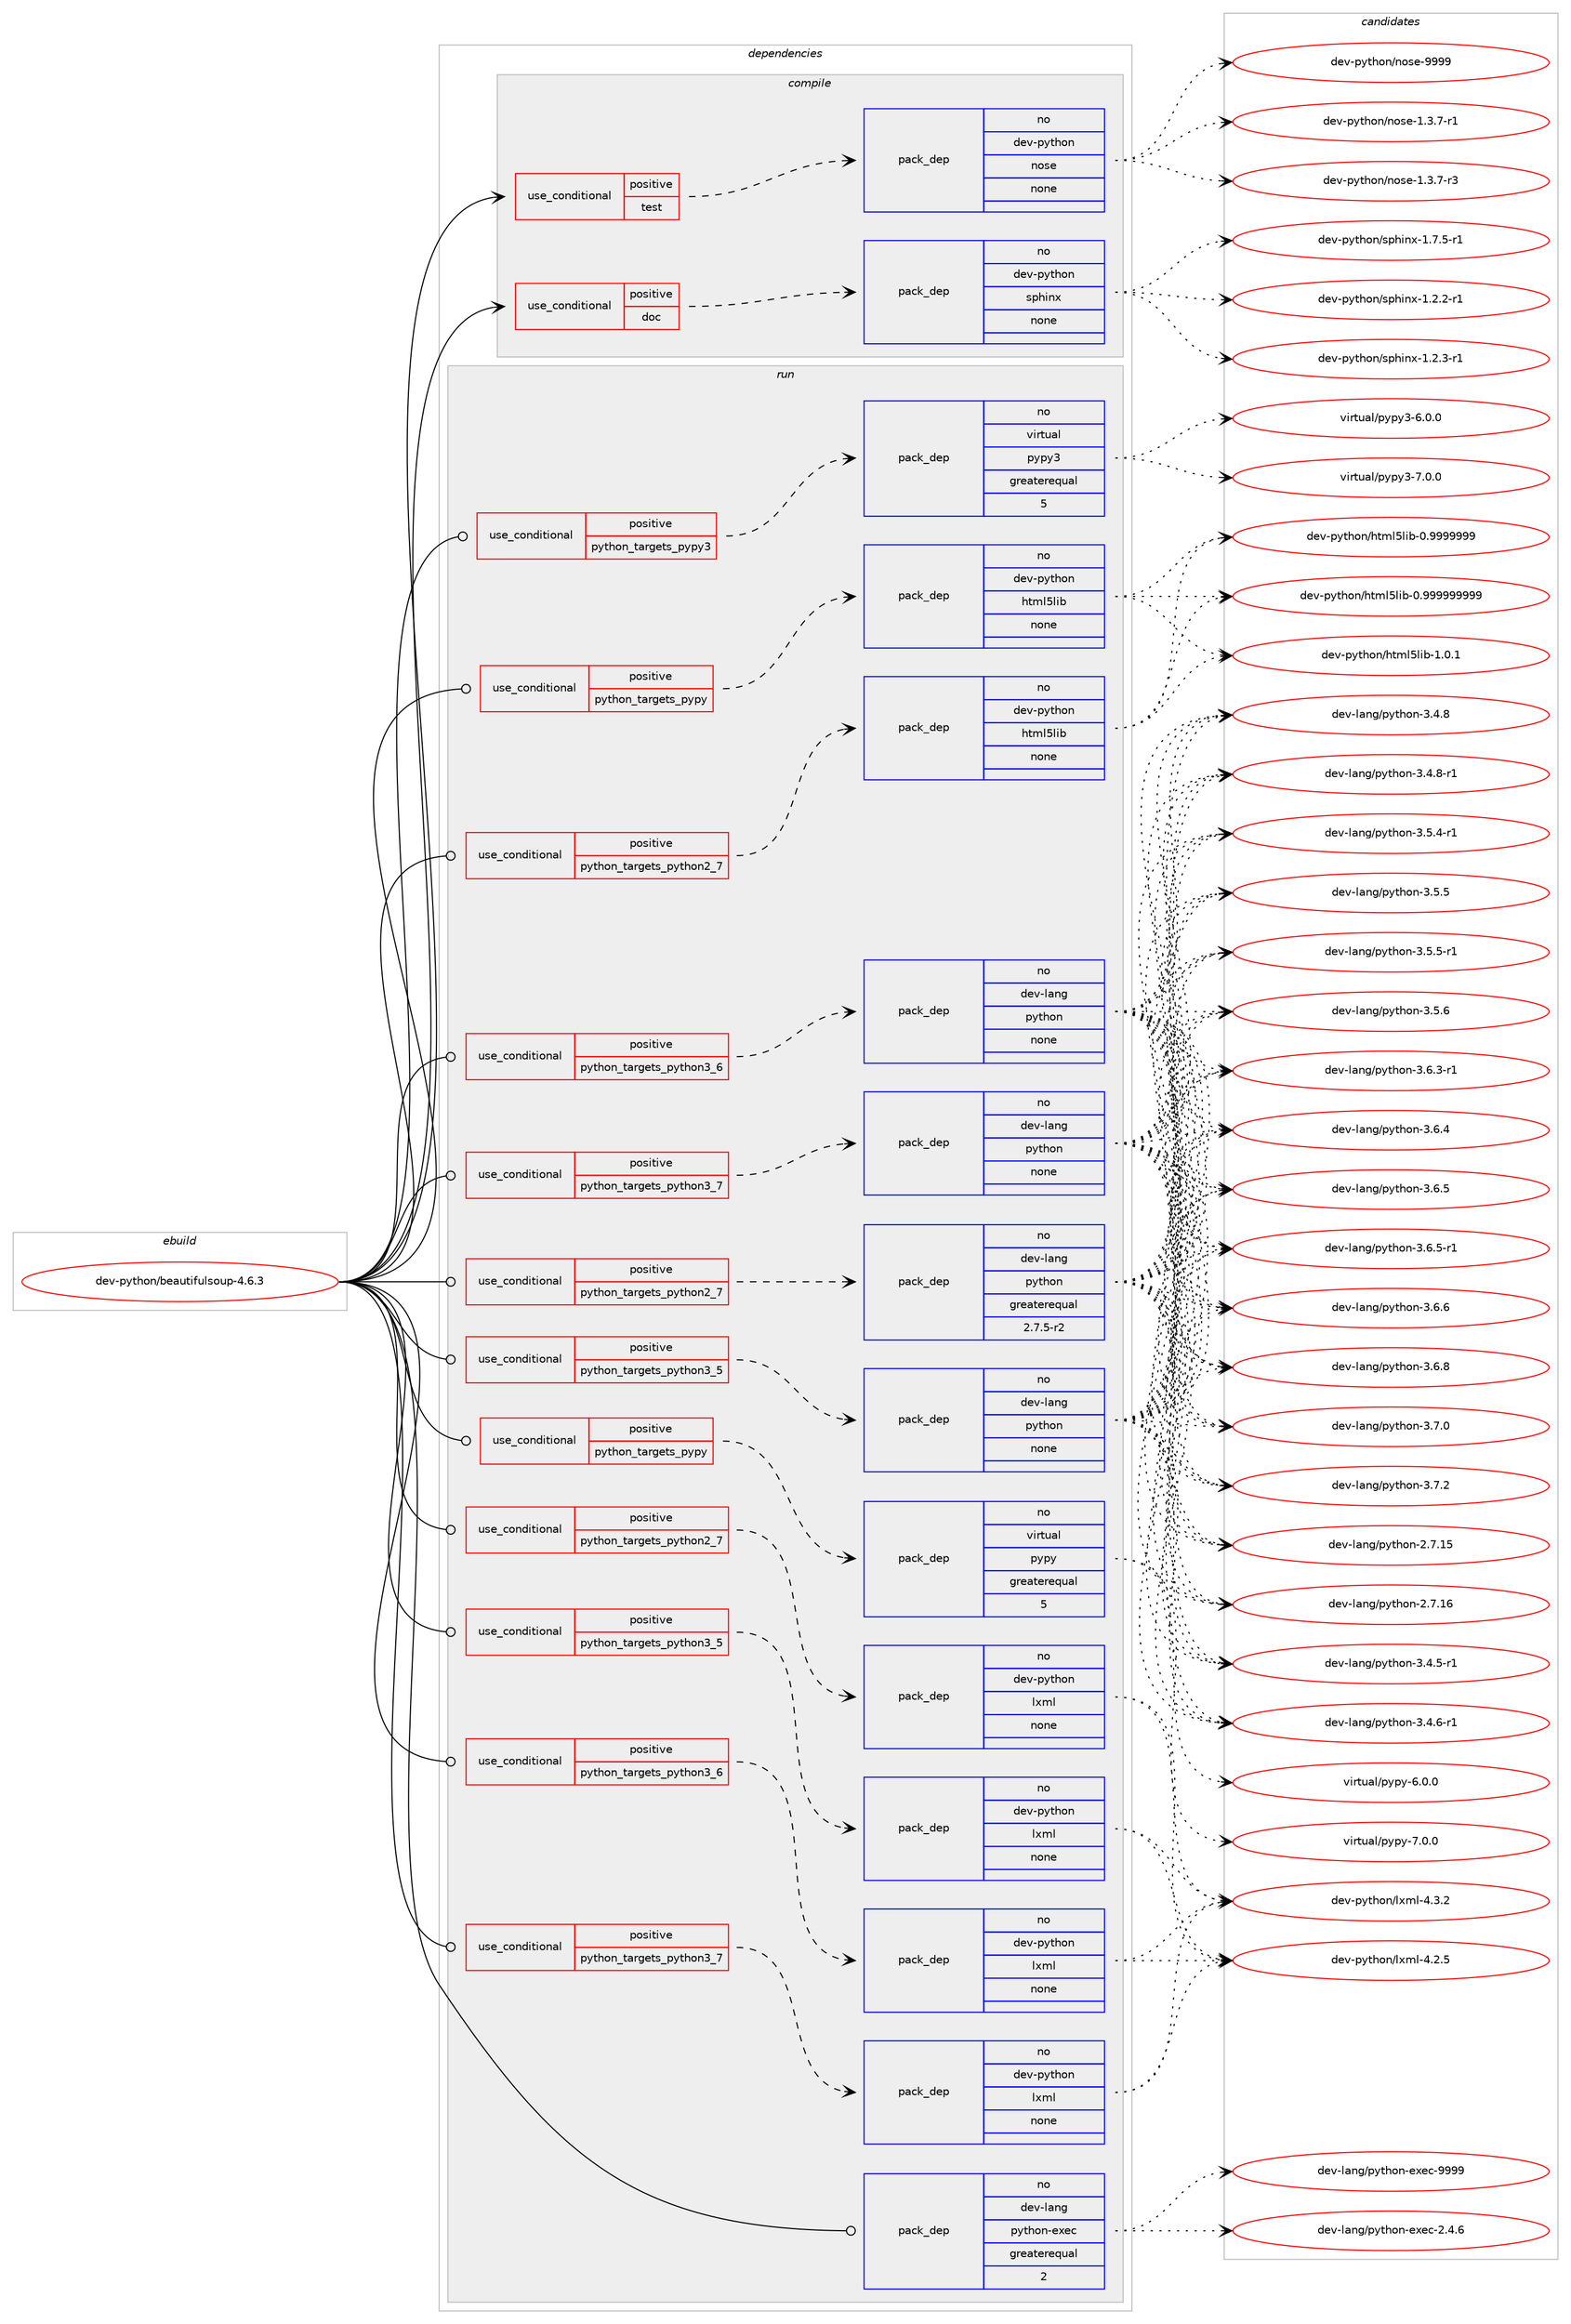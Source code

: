 digraph prolog {

# *************
# Graph options
# *************

newrank=true;
concentrate=true;
compound=true;
graph [rankdir=LR,fontname=Helvetica,fontsize=10,ranksep=1.5];#, ranksep=2.5, nodesep=0.2];
edge  [arrowhead=vee];
node  [fontname=Helvetica,fontsize=10];

# **********
# The ebuild
# **********

subgraph cluster_leftcol {
color=gray;
rank=same;
label=<<i>ebuild</i>>;
id [label="dev-python/beautifulsoup-4.6.3", color=red, width=4, href="../dev-python/beautifulsoup-4.6.3.svg"];
}

# ****************
# The dependencies
# ****************

subgraph cluster_midcol {
color=gray;
label=<<i>dependencies</i>>;
subgraph cluster_compile {
fillcolor="#eeeeee";
style=filled;
label=<<i>compile</i>>;
subgraph cond371599 {
dependency1400908 [label=<<TABLE BORDER="0" CELLBORDER="1" CELLSPACING="0" CELLPADDING="4"><TR><TD ROWSPAN="3" CELLPADDING="10">use_conditional</TD></TR><TR><TD>positive</TD></TR><TR><TD>doc</TD></TR></TABLE>>, shape=none, color=red];
subgraph pack1006081 {
dependency1400909 [label=<<TABLE BORDER="0" CELLBORDER="1" CELLSPACING="0" CELLPADDING="4" WIDTH="220"><TR><TD ROWSPAN="6" CELLPADDING="30">pack_dep</TD></TR><TR><TD WIDTH="110">no</TD></TR><TR><TD>dev-python</TD></TR><TR><TD>sphinx</TD></TR><TR><TD>none</TD></TR><TR><TD></TD></TR></TABLE>>, shape=none, color=blue];
}
dependency1400908:e -> dependency1400909:w [weight=20,style="dashed",arrowhead="vee"];
}
id:e -> dependency1400908:w [weight=20,style="solid",arrowhead="vee"];
subgraph cond371600 {
dependency1400910 [label=<<TABLE BORDER="0" CELLBORDER="1" CELLSPACING="0" CELLPADDING="4"><TR><TD ROWSPAN="3" CELLPADDING="10">use_conditional</TD></TR><TR><TD>positive</TD></TR><TR><TD>test</TD></TR></TABLE>>, shape=none, color=red];
subgraph pack1006082 {
dependency1400911 [label=<<TABLE BORDER="0" CELLBORDER="1" CELLSPACING="0" CELLPADDING="4" WIDTH="220"><TR><TD ROWSPAN="6" CELLPADDING="30">pack_dep</TD></TR><TR><TD WIDTH="110">no</TD></TR><TR><TD>dev-python</TD></TR><TR><TD>nose</TD></TR><TR><TD>none</TD></TR><TR><TD></TD></TR></TABLE>>, shape=none, color=blue];
}
dependency1400910:e -> dependency1400911:w [weight=20,style="dashed",arrowhead="vee"];
}
id:e -> dependency1400910:w [weight=20,style="solid",arrowhead="vee"];
}
subgraph cluster_compileandrun {
fillcolor="#eeeeee";
style=filled;
label=<<i>compile and run</i>>;
}
subgraph cluster_run {
fillcolor="#eeeeee";
style=filled;
label=<<i>run</i>>;
subgraph cond371601 {
dependency1400912 [label=<<TABLE BORDER="0" CELLBORDER="1" CELLSPACING="0" CELLPADDING="4"><TR><TD ROWSPAN="3" CELLPADDING="10">use_conditional</TD></TR><TR><TD>positive</TD></TR><TR><TD>python_targets_pypy</TD></TR></TABLE>>, shape=none, color=red];
subgraph pack1006083 {
dependency1400913 [label=<<TABLE BORDER="0" CELLBORDER="1" CELLSPACING="0" CELLPADDING="4" WIDTH="220"><TR><TD ROWSPAN="6" CELLPADDING="30">pack_dep</TD></TR><TR><TD WIDTH="110">no</TD></TR><TR><TD>dev-python</TD></TR><TR><TD>html5lib</TD></TR><TR><TD>none</TD></TR><TR><TD></TD></TR></TABLE>>, shape=none, color=blue];
}
dependency1400912:e -> dependency1400913:w [weight=20,style="dashed",arrowhead="vee"];
}
id:e -> dependency1400912:w [weight=20,style="solid",arrowhead="odot"];
subgraph cond371602 {
dependency1400914 [label=<<TABLE BORDER="0" CELLBORDER="1" CELLSPACING="0" CELLPADDING="4"><TR><TD ROWSPAN="3" CELLPADDING="10">use_conditional</TD></TR><TR><TD>positive</TD></TR><TR><TD>python_targets_pypy</TD></TR></TABLE>>, shape=none, color=red];
subgraph pack1006084 {
dependency1400915 [label=<<TABLE BORDER="0" CELLBORDER="1" CELLSPACING="0" CELLPADDING="4" WIDTH="220"><TR><TD ROWSPAN="6" CELLPADDING="30">pack_dep</TD></TR><TR><TD WIDTH="110">no</TD></TR><TR><TD>virtual</TD></TR><TR><TD>pypy</TD></TR><TR><TD>greaterequal</TD></TR><TR><TD>5</TD></TR></TABLE>>, shape=none, color=blue];
}
dependency1400914:e -> dependency1400915:w [weight=20,style="dashed",arrowhead="vee"];
}
id:e -> dependency1400914:w [weight=20,style="solid",arrowhead="odot"];
subgraph cond371603 {
dependency1400916 [label=<<TABLE BORDER="0" CELLBORDER="1" CELLSPACING="0" CELLPADDING="4"><TR><TD ROWSPAN="3" CELLPADDING="10">use_conditional</TD></TR><TR><TD>positive</TD></TR><TR><TD>python_targets_pypy3</TD></TR></TABLE>>, shape=none, color=red];
subgraph pack1006085 {
dependency1400917 [label=<<TABLE BORDER="0" CELLBORDER="1" CELLSPACING="0" CELLPADDING="4" WIDTH="220"><TR><TD ROWSPAN="6" CELLPADDING="30">pack_dep</TD></TR><TR><TD WIDTH="110">no</TD></TR><TR><TD>virtual</TD></TR><TR><TD>pypy3</TD></TR><TR><TD>greaterequal</TD></TR><TR><TD>5</TD></TR></TABLE>>, shape=none, color=blue];
}
dependency1400916:e -> dependency1400917:w [weight=20,style="dashed",arrowhead="vee"];
}
id:e -> dependency1400916:w [weight=20,style="solid",arrowhead="odot"];
subgraph cond371604 {
dependency1400918 [label=<<TABLE BORDER="0" CELLBORDER="1" CELLSPACING="0" CELLPADDING="4"><TR><TD ROWSPAN="3" CELLPADDING="10">use_conditional</TD></TR><TR><TD>positive</TD></TR><TR><TD>python_targets_python2_7</TD></TR></TABLE>>, shape=none, color=red];
subgraph pack1006086 {
dependency1400919 [label=<<TABLE BORDER="0" CELLBORDER="1" CELLSPACING="0" CELLPADDING="4" WIDTH="220"><TR><TD ROWSPAN="6" CELLPADDING="30">pack_dep</TD></TR><TR><TD WIDTH="110">no</TD></TR><TR><TD>dev-lang</TD></TR><TR><TD>python</TD></TR><TR><TD>greaterequal</TD></TR><TR><TD>2.7.5-r2</TD></TR></TABLE>>, shape=none, color=blue];
}
dependency1400918:e -> dependency1400919:w [weight=20,style="dashed",arrowhead="vee"];
}
id:e -> dependency1400918:w [weight=20,style="solid",arrowhead="odot"];
subgraph cond371605 {
dependency1400920 [label=<<TABLE BORDER="0" CELLBORDER="1" CELLSPACING="0" CELLPADDING="4"><TR><TD ROWSPAN="3" CELLPADDING="10">use_conditional</TD></TR><TR><TD>positive</TD></TR><TR><TD>python_targets_python2_7</TD></TR></TABLE>>, shape=none, color=red];
subgraph pack1006087 {
dependency1400921 [label=<<TABLE BORDER="0" CELLBORDER="1" CELLSPACING="0" CELLPADDING="4" WIDTH="220"><TR><TD ROWSPAN="6" CELLPADDING="30">pack_dep</TD></TR><TR><TD WIDTH="110">no</TD></TR><TR><TD>dev-python</TD></TR><TR><TD>html5lib</TD></TR><TR><TD>none</TD></TR><TR><TD></TD></TR></TABLE>>, shape=none, color=blue];
}
dependency1400920:e -> dependency1400921:w [weight=20,style="dashed",arrowhead="vee"];
}
id:e -> dependency1400920:w [weight=20,style="solid",arrowhead="odot"];
subgraph cond371606 {
dependency1400922 [label=<<TABLE BORDER="0" CELLBORDER="1" CELLSPACING="0" CELLPADDING="4"><TR><TD ROWSPAN="3" CELLPADDING="10">use_conditional</TD></TR><TR><TD>positive</TD></TR><TR><TD>python_targets_python2_7</TD></TR></TABLE>>, shape=none, color=red];
subgraph pack1006088 {
dependency1400923 [label=<<TABLE BORDER="0" CELLBORDER="1" CELLSPACING="0" CELLPADDING="4" WIDTH="220"><TR><TD ROWSPAN="6" CELLPADDING="30">pack_dep</TD></TR><TR><TD WIDTH="110">no</TD></TR><TR><TD>dev-python</TD></TR><TR><TD>lxml</TD></TR><TR><TD>none</TD></TR><TR><TD></TD></TR></TABLE>>, shape=none, color=blue];
}
dependency1400922:e -> dependency1400923:w [weight=20,style="dashed",arrowhead="vee"];
}
id:e -> dependency1400922:w [weight=20,style="solid",arrowhead="odot"];
subgraph cond371607 {
dependency1400924 [label=<<TABLE BORDER="0" CELLBORDER="1" CELLSPACING="0" CELLPADDING="4"><TR><TD ROWSPAN="3" CELLPADDING="10">use_conditional</TD></TR><TR><TD>positive</TD></TR><TR><TD>python_targets_python3_5</TD></TR></TABLE>>, shape=none, color=red];
subgraph pack1006089 {
dependency1400925 [label=<<TABLE BORDER="0" CELLBORDER="1" CELLSPACING="0" CELLPADDING="4" WIDTH="220"><TR><TD ROWSPAN="6" CELLPADDING="30">pack_dep</TD></TR><TR><TD WIDTH="110">no</TD></TR><TR><TD>dev-lang</TD></TR><TR><TD>python</TD></TR><TR><TD>none</TD></TR><TR><TD></TD></TR></TABLE>>, shape=none, color=blue];
}
dependency1400924:e -> dependency1400925:w [weight=20,style="dashed",arrowhead="vee"];
}
id:e -> dependency1400924:w [weight=20,style="solid",arrowhead="odot"];
subgraph cond371608 {
dependency1400926 [label=<<TABLE BORDER="0" CELLBORDER="1" CELLSPACING="0" CELLPADDING="4"><TR><TD ROWSPAN="3" CELLPADDING="10">use_conditional</TD></TR><TR><TD>positive</TD></TR><TR><TD>python_targets_python3_5</TD></TR></TABLE>>, shape=none, color=red];
subgraph pack1006090 {
dependency1400927 [label=<<TABLE BORDER="0" CELLBORDER="1" CELLSPACING="0" CELLPADDING="4" WIDTH="220"><TR><TD ROWSPAN="6" CELLPADDING="30">pack_dep</TD></TR><TR><TD WIDTH="110">no</TD></TR><TR><TD>dev-python</TD></TR><TR><TD>lxml</TD></TR><TR><TD>none</TD></TR><TR><TD></TD></TR></TABLE>>, shape=none, color=blue];
}
dependency1400926:e -> dependency1400927:w [weight=20,style="dashed",arrowhead="vee"];
}
id:e -> dependency1400926:w [weight=20,style="solid",arrowhead="odot"];
subgraph cond371609 {
dependency1400928 [label=<<TABLE BORDER="0" CELLBORDER="1" CELLSPACING="0" CELLPADDING="4"><TR><TD ROWSPAN="3" CELLPADDING="10">use_conditional</TD></TR><TR><TD>positive</TD></TR><TR><TD>python_targets_python3_6</TD></TR></TABLE>>, shape=none, color=red];
subgraph pack1006091 {
dependency1400929 [label=<<TABLE BORDER="0" CELLBORDER="1" CELLSPACING="0" CELLPADDING="4" WIDTH="220"><TR><TD ROWSPAN="6" CELLPADDING="30">pack_dep</TD></TR><TR><TD WIDTH="110">no</TD></TR><TR><TD>dev-lang</TD></TR><TR><TD>python</TD></TR><TR><TD>none</TD></TR><TR><TD></TD></TR></TABLE>>, shape=none, color=blue];
}
dependency1400928:e -> dependency1400929:w [weight=20,style="dashed",arrowhead="vee"];
}
id:e -> dependency1400928:w [weight=20,style="solid",arrowhead="odot"];
subgraph cond371610 {
dependency1400930 [label=<<TABLE BORDER="0" CELLBORDER="1" CELLSPACING="0" CELLPADDING="4"><TR><TD ROWSPAN="3" CELLPADDING="10">use_conditional</TD></TR><TR><TD>positive</TD></TR><TR><TD>python_targets_python3_6</TD></TR></TABLE>>, shape=none, color=red];
subgraph pack1006092 {
dependency1400931 [label=<<TABLE BORDER="0" CELLBORDER="1" CELLSPACING="0" CELLPADDING="4" WIDTH="220"><TR><TD ROWSPAN="6" CELLPADDING="30">pack_dep</TD></TR><TR><TD WIDTH="110">no</TD></TR><TR><TD>dev-python</TD></TR><TR><TD>lxml</TD></TR><TR><TD>none</TD></TR><TR><TD></TD></TR></TABLE>>, shape=none, color=blue];
}
dependency1400930:e -> dependency1400931:w [weight=20,style="dashed",arrowhead="vee"];
}
id:e -> dependency1400930:w [weight=20,style="solid",arrowhead="odot"];
subgraph cond371611 {
dependency1400932 [label=<<TABLE BORDER="0" CELLBORDER="1" CELLSPACING="0" CELLPADDING="4"><TR><TD ROWSPAN="3" CELLPADDING="10">use_conditional</TD></TR><TR><TD>positive</TD></TR><TR><TD>python_targets_python3_7</TD></TR></TABLE>>, shape=none, color=red];
subgraph pack1006093 {
dependency1400933 [label=<<TABLE BORDER="0" CELLBORDER="1" CELLSPACING="0" CELLPADDING="4" WIDTH="220"><TR><TD ROWSPAN="6" CELLPADDING="30">pack_dep</TD></TR><TR><TD WIDTH="110">no</TD></TR><TR><TD>dev-lang</TD></TR><TR><TD>python</TD></TR><TR><TD>none</TD></TR><TR><TD></TD></TR></TABLE>>, shape=none, color=blue];
}
dependency1400932:e -> dependency1400933:w [weight=20,style="dashed",arrowhead="vee"];
}
id:e -> dependency1400932:w [weight=20,style="solid",arrowhead="odot"];
subgraph cond371612 {
dependency1400934 [label=<<TABLE BORDER="0" CELLBORDER="1" CELLSPACING="0" CELLPADDING="4"><TR><TD ROWSPAN="3" CELLPADDING="10">use_conditional</TD></TR><TR><TD>positive</TD></TR><TR><TD>python_targets_python3_7</TD></TR></TABLE>>, shape=none, color=red];
subgraph pack1006094 {
dependency1400935 [label=<<TABLE BORDER="0" CELLBORDER="1" CELLSPACING="0" CELLPADDING="4" WIDTH="220"><TR><TD ROWSPAN="6" CELLPADDING="30">pack_dep</TD></TR><TR><TD WIDTH="110">no</TD></TR><TR><TD>dev-python</TD></TR><TR><TD>lxml</TD></TR><TR><TD>none</TD></TR><TR><TD></TD></TR></TABLE>>, shape=none, color=blue];
}
dependency1400934:e -> dependency1400935:w [weight=20,style="dashed",arrowhead="vee"];
}
id:e -> dependency1400934:w [weight=20,style="solid",arrowhead="odot"];
subgraph pack1006095 {
dependency1400936 [label=<<TABLE BORDER="0" CELLBORDER="1" CELLSPACING="0" CELLPADDING="4" WIDTH="220"><TR><TD ROWSPAN="6" CELLPADDING="30">pack_dep</TD></TR><TR><TD WIDTH="110">no</TD></TR><TR><TD>dev-lang</TD></TR><TR><TD>python-exec</TD></TR><TR><TD>greaterequal</TD></TR><TR><TD>2</TD></TR></TABLE>>, shape=none, color=blue];
}
id:e -> dependency1400936:w [weight=20,style="solid",arrowhead="odot"];
}
}

# **************
# The candidates
# **************

subgraph cluster_choices {
rank=same;
color=gray;
label=<<i>candidates</i>>;

subgraph choice1006081 {
color=black;
nodesep=1;
choice10010111845112121116104111110471151121041051101204549465046504511449 [label="dev-python/sphinx-1.2.2-r1", color=red, width=4,href="../dev-python/sphinx-1.2.2-r1.svg"];
choice10010111845112121116104111110471151121041051101204549465046514511449 [label="dev-python/sphinx-1.2.3-r1", color=red, width=4,href="../dev-python/sphinx-1.2.3-r1.svg"];
choice10010111845112121116104111110471151121041051101204549465546534511449 [label="dev-python/sphinx-1.7.5-r1", color=red, width=4,href="../dev-python/sphinx-1.7.5-r1.svg"];
dependency1400909:e -> choice10010111845112121116104111110471151121041051101204549465046504511449:w [style=dotted,weight="100"];
dependency1400909:e -> choice10010111845112121116104111110471151121041051101204549465046514511449:w [style=dotted,weight="100"];
dependency1400909:e -> choice10010111845112121116104111110471151121041051101204549465546534511449:w [style=dotted,weight="100"];
}
subgraph choice1006082 {
color=black;
nodesep=1;
choice10010111845112121116104111110471101111151014549465146554511449 [label="dev-python/nose-1.3.7-r1", color=red, width=4,href="../dev-python/nose-1.3.7-r1.svg"];
choice10010111845112121116104111110471101111151014549465146554511451 [label="dev-python/nose-1.3.7-r3", color=red, width=4,href="../dev-python/nose-1.3.7-r3.svg"];
choice10010111845112121116104111110471101111151014557575757 [label="dev-python/nose-9999", color=red, width=4,href="../dev-python/nose-9999.svg"];
dependency1400911:e -> choice10010111845112121116104111110471101111151014549465146554511449:w [style=dotted,weight="100"];
dependency1400911:e -> choice10010111845112121116104111110471101111151014549465146554511451:w [style=dotted,weight="100"];
dependency1400911:e -> choice10010111845112121116104111110471101111151014557575757:w [style=dotted,weight="100"];
}
subgraph choice1006083 {
color=black;
nodesep=1;
choice1001011184511212111610411111047104116109108531081059845484657575757575757 [label="dev-python/html5lib-0.9999999", color=red, width=4,href="../dev-python/html5lib-0.9999999.svg"];
choice10010111845112121116104111110471041161091085310810598454846575757575757575757 [label="dev-python/html5lib-0.999999999", color=red, width=4,href="../dev-python/html5lib-0.999999999.svg"];
choice10010111845112121116104111110471041161091085310810598454946484649 [label="dev-python/html5lib-1.0.1", color=red, width=4,href="../dev-python/html5lib-1.0.1.svg"];
dependency1400913:e -> choice1001011184511212111610411111047104116109108531081059845484657575757575757:w [style=dotted,weight="100"];
dependency1400913:e -> choice10010111845112121116104111110471041161091085310810598454846575757575757575757:w [style=dotted,weight="100"];
dependency1400913:e -> choice10010111845112121116104111110471041161091085310810598454946484649:w [style=dotted,weight="100"];
}
subgraph choice1006084 {
color=black;
nodesep=1;
choice1181051141161179710847112121112121455446484648 [label="virtual/pypy-6.0.0", color=red, width=4,href="../virtual/pypy-6.0.0.svg"];
choice1181051141161179710847112121112121455546484648 [label="virtual/pypy-7.0.0", color=red, width=4,href="../virtual/pypy-7.0.0.svg"];
dependency1400915:e -> choice1181051141161179710847112121112121455446484648:w [style=dotted,weight="100"];
dependency1400915:e -> choice1181051141161179710847112121112121455546484648:w [style=dotted,weight="100"];
}
subgraph choice1006085 {
color=black;
nodesep=1;
choice118105114116117971084711212111212151455446484648 [label="virtual/pypy3-6.0.0", color=red, width=4,href="../virtual/pypy3-6.0.0.svg"];
choice118105114116117971084711212111212151455546484648 [label="virtual/pypy3-7.0.0", color=red, width=4,href="../virtual/pypy3-7.0.0.svg"];
dependency1400917:e -> choice118105114116117971084711212111212151455446484648:w [style=dotted,weight="100"];
dependency1400917:e -> choice118105114116117971084711212111212151455546484648:w [style=dotted,weight="100"];
}
subgraph choice1006086 {
color=black;
nodesep=1;
choice10010111845108971101034711212111610411111045504655464953 [label="dev-lang/python-2.7.15", color=red, width=4,href="../dev-lang/python-2.7.15.svg"];
choice10010111845108971101034711212111610411111045504655464954 [label="dev-lang/python-2.7.16", color=red, width=4,href="../dev-lang/python-2.7.16.svg"];
choice1001011184510897110103471121211161041111104551465246534511449 [label="dev-lang/python-3.4.5-r1", color=red, width=4,href="../dev-lang/python-3.4.5-r1.svg"];
choice1001011184510897110103471121211161041111104551465246544511449 [label="dev-lang/python-3.4.6-r1", color=red, width=4,href="../dev-lang/python-3.4.6-r1.svg"];
choice100101118451089711010347112121116104111110455146524656 [label="dev-lang/python-3.4.8", color=red, width=4,href="../dev-lang/python-3.4.8.svg"];
choice1001011184510897110103471121211161041111104551465246564511449 [label="dev-lang/python-3.4.8-r1", color=red, width=4,href="../dev-lang/python-3.4.8-r1.svg"];
choice1001011184510897110103471121211161041111104551465346524511449 [label="dev-lang/python-3.5.4-r1", color=red, width=4,href="../dev-lang/python-3.5.4-r1.svg"];
choice100101118451089711010347112121116104111110455146534653 [label="dev-lang/python-3.5.5", color=red, width=4,href="../dev-lang/python-3.5.5.svg"];
choice1001011184510897110103471121211161041111104551465346534511449 [label="dev-lang/python-3.5.5-r1", color=red, width=4,href="../dev-lang/python-3.5.5-r1.svg"];
choice100101118451089711010347112121116104111110455146534654 [label="dev-lang/python-3.5.6", color=red, width=4,href="../dev-lang/python-3.5.6.svg"];
choice1001011184510897110103471121211161041111104551465446514511449 [label="dev-lang/python-3.6.3-r1", color=red, width=4,href="../dev-lang/python-3.6.3-r1.svg"];
choice100101118451089711010347112121116104111110455146544652 [label="dev-lang/python-3.6.4", color=red, width=4,href="../dev-lang/python-3.6.4.svg"];
choice100101118451089711010347112121116104111110455146544653 [label="dev-lang/python-3.6.5", color=red, width=4,href="../dev-lang/python-3.6.5.svg"];
choice1001011184510897110103471121211161041111104551465446534511449 [label="dev-lang/python-3.6.5-r1", color=red, width=4,href="../dev-lang/python-3.6.5-r1.svg"];
choice100101118451089711010347112121116104111110455146544654 [label="dev-lang/python-3.6.6", color=red, width=4,href="../dev-lang/python-3.6.6.svg"];
choice100101118451089711010347112121116104111110455146544656 [label="dev-lang/python-3.6.8", color=red, width=4,href="../dev-lang/python-3.6.8.svg"];
choice100101118451089711010347112121116104111110455146554648 [label="dev-lang/python-3.7.0", color=red, width=4,href="../dev-lang/python-3.7.0.svg"];
choice100101118451089711010347112121116104111110455146554650 [label="dev-lang/python-3.7.2", color=red, width=4,href="../dev-lang/python-3.7.2.svg"];
dependency1400919:e -> choice10010111845108971101034711212111610411111045504655464953:w [style=dotted,weight="100"];
dependency1400919:e -> choice10010111845108971101034711212111610411111045504655464954:w [style=dotted,weight="100"];
dependency1400919:e -> choice1001011184510897110103471121211161041111104551465246534511449:w [style=dotted,weight="100"];
dependency1400919:e -> choice1001011184510897110103471121211161041111104551465246544511449:w [style=dotted,weight="100"];
dependency1400919:e -> choice100101118451089711010347112121116104111110455146524656:w [style=dotted,weight="100"];
dependency1400919:e -> choice1001011184510897110103471121211161041111104551465246564511449:w [style=dotted,weight="100"];
dependency1400919:e -> choice1001011184510897110103471121211161041111104551465346524511449:w [style=dotted,weight="100"];
dependency1400919:e -> choice100101118451089711010347112121116104111110455146534653:w [style=dotted,weight="100"];
dependency1400919:e -> choice1001011184510897110103471121211161041111104551465346534511449:w [style=dotted,weight="100"];
dependency1400919:e -> choice100101118451089711010347112121116104111110455146534654:w [style=dotted,weight="100"];
dependency1400919:e -> choice1001011184510897110103471121211161041111104551465446514511449:w [style=dotted,weight="100"];
dependency1400919:e -> choice100101118451089711010347112121116104111110455146544652:w [style=dotted,weight="100"];
dependency1400919:e -> choice100101118451089711010347112121116104111110455146544653:w [style=dotted,weight="100"];
dependency1400919:e -> choice1001011184510897110103471121211161041111104551465446534511449:w [style=dotted,weight="100"];
dependency1400919:e -> choice100101118451089711010347112121116104111110455146544654:w [style=dotted,weight="100"];
dependency1400919:e -> choice100101118451089711010347112121116104111110455146544656:w [style=dotted,weight="100"];
dependency1400919:e -> choice100101118451089711010347112121116104111110455146554648:w [style=dotted,weight="100"];
dependency1400919:e -> choice100101118451089711010347112121116104111110455146554650:w [style=dotted,weight="100"];
}
subgraph choice1006087 {
color=black;
nodesep=1;
choice1001011184511212111610411111047104116109108531081059845484657575757575757 [label="dev-python/html5lib-0.9999999", color=red, width=4,href="../dev-python/html5lib-0.9999999.svg"];
choice10010111845112121116104111110471041161091085310810598454846575757575757575757 [label="dev-python/html5lib-0.999999999", color=red, width=4,href="../dev-python/html5lib-0.999999999.svg"];
choice10010111845112121116104111110471041161091085310810598454946484649 [label="dev-python/html5lib-1.0.1", color=red, width=4,href="../dev-python/html5lib-1.0.1.svg"];
dependency1400921:e -> choice1001011184511212111610411111047104116109108531081059845484657575757575757:w [style=dotted,weight="100"];
dependency1400921:e -> choice10010111845112121116104111110471041161091085310810598454846575757575757575757:w [style=dotted,weight="100"];
dependency1400921:e -> choice10010111845112121116104111110471041161091085310810598454946484649:w [style=dotted,weight="100"];
}
subgraph choice1006088 {
color=black;
nodesep=1;
choice1001011184511212111610411111047108120109108455246504653 [label="dev-python/lxml-4.2.5", color=red, width=4,href="../dev-python/lxml-4.2.5.svg"];
choice1001011184511212111610411111047108120109108455246514650 [label="dev-python/lxml-4.3.2", color=red, width=4,href="../dev-python/lxml-4.3.2.svg"];
dependency1400923:e -> choice1001011184511212111610411111047108120109108455246504653:w [style=dotted,weight="100"];
dependency1400923:e -> choice1001011184511212111610411111047108120109108455246514650:w [style=dotted,weight="100"];
}
subgraph choice1006089 {
color=black;
nodesep=1;
choice10010111845108971101034711212111610411111045504655464953 [label="dev-lang/python-2.7.15", color=red, width=4,href="../dev-lang/python-2.7.15.svg"];
choice10010111845108971101034711212111610411111045504655464954 [label="dev-lang/python-2.7.16", color=red, width=4,href="../dev-lang/python-2.7.16.svg"];
choice1001011184510897110103471121211161041111104551465246534511449 [label="dev-lang/python-3.4.5-r1", color=red, width=4,href="../dev-lang/python-3.4.5-r1.svg"];
choice1001011184510897110103471121211161041111104551465246544511449 [label="dev-lang/python-3.4.6-r1", color=red, width=4,href="../dev-lang/python-3.4.6-r1.svg"];
choice100101118451089711010347112121116104111110455146524656 [label="dev-lang/python-3.4.8", color=red, width=4,href="../dev-lang/python-3.4.8.svg"];
choice1001011184510897110103471121211161041111104551465246564511449 [label="dev-lang/python-3.4.8-r1", color=red, width=4,href="../dev-lang/python-3.4.8-r1.svg"];
choice1001011184510897110103471121211161041111104551465346524511449 [label="dev-lang/python-3.5.4-r1", color=red, width=4,href="../dev-lang/python-3.5.4-r1.svg"];
choice100101118451089711010347112121116104111110455146534653 [label="dev-lang/python-3.5.5", color=red, width=4,href="../dev-lang/python-3.5.5.svg"];
choice1001011184510897110103471121211161041111104551465346534511449 [label="dev-lang/python-3.5.5-r1", color=red, width=4,href="../dev-lang/python-3.5.5-r1.svg"];
choice100101118451089711010347112121116104111110455146534654 [label="dev-lang/python-3.5.6", color=red, width=4,href="../dev-lang/python-3.5.6.svg"];
choice1001011184510897110103471121211161041111104551465446514511449 [label="dev-lang/python-3.6.3-r1", color=red, width=4,href="../dev-lang/python-3.6.3-r1.svg"];
choice100101118451089711010347112121116104111110455146544652 [label="dev-lang/python-3.6.4", color=red, width=4,href="../dev-lang/python-3.6.4.svg"];
choice100101118451089711010347112121116104111110455146544653 [label="dev-lang/python-3.6.5", color=red, width=4,href="../dev-lang/python-3.6.5.svg"];
choice1001011184510897110103471121211161041111104551465446534511449 [label="dev-lang/python-3.6.5-r1", color=red, width=4,href="../dev-lang/python-3.6.5-r1.svg"];
choice100101118451089711010347112121116104111110455146544654 [label="dev-lang/python-3.6.6", color=red, width=4,href="../dev-lang/python-3.6.6.svg"];
choice100101118451089711010347112121116104111110455146544656 [label="dev-lang/python-3.6.8", color=red, width=4,href="../dev-lang/python-3.6.8.svg"];
choice100101118451089711010347112121116104111110455146554648 [label="dev-lang/python-3.7.0", color=red, width=4,href="../dev-lang/python-3.7.0.svg"];
choice100101118451089711010347112121116104111110455146554650 [label="dev-lang/python-3.7.2", color=red, width=4,href="../dev-lang/python-3.7.2.svg"];
dependency1400925:e -> choice10010111845108971101034711212111610411111045504655464953:w [style=dotted,weight="100"];
dependency1400925:e -> choice10010111845108971101034711212111610411111045504655464954:w [style=dotted,weight="100"];
dependency1400925:e -> choice1001011184510897110103471121211161041111104551465246534511449:w [style=dotted,weight="100"];
dependency1400925:e -> choice1001011184510897110103471121211161041111104551465246544511449:w [style=dotted,weight="100"];
dependency1400925:e -> choice100101118451089711010347112121116104111110455146524656:w [style=dotted,weight="100"];
dependency1400925:e -> choice1001011184510897110103471121211161041111104551465246564511449:w [style=dotted,weight="100"];
dependency1400925:e -> choice1001011184510897110103471121211161041111104551465346524511449:w [style=dotted,weight="100"];
dependency1400925:e -> choice100101118451089711010347112121116104111110455146534653:w [style=dotted,weight="100"];
dependency1400925:e -> choice1001011184510897110103471121211161041111104551465346534511449:w [style=dotted,weight="100"];
dependency1400925:e -> choice100101118451089711010347112121116104111110455146534654:w [style=dotted,weight="100"];
dependency1400925:e -> choice1001011184510897110103471121211161041111104551465446514511449:w [style=dotted,weight="100"];
dependency1400925:e -> choice100101118451089711010347112121116104111110455146544652:w [style=dotted,weight="100"];
dependency1400925:e -> choice100101118451089711010347112121116104111110455146544653:w [style=dotted,weight="100"];
dependency1400925:e -> choice1001011184510897110103471121211161041111104551465446534511449:w [style=dotted,weight="100"];
dependency1400925:e -> choice100101118451089711010347112121116104111110455146544654:w [style=dotted,weight="100"];
dependency1400925:e -> choice100101118451089711010347112121116104111110455146544656:w [style=dotted,weight="100"];
dependency1400925:e -> choice100101118451089711010347112121116104111110455146554648:w [style=dotted,weight="100"];
dependency1400925:e -> choice100101118451089711010347112121116104111110455146554650:w [style=dotted,weight="100"];
}
subgraph choice1006090 {
color=black;
nodesep=1;
choice1001011184511212111610411111047108120109108455246504653 [label="dev-python/lxml-4.2.5", color=red, width=4,href="../dev-python/lxml-4.2.5.svg"];
choice1001011184511212111610411111047108120109108455246514650 [label="dev-python/lxml-4.3.2", color=red, width=4,href="../dev-python/lxml-4.3.2.svg"];
dependency1400927:e -> choice1001011184511212111610411111047108120109108455246504653:w [style=dotted,weight="100"];
dependency1400927:e -> choice1001011184511212111610411111047108120109108455246514650:w [style=dotted,weight="100"];
}
subgraph choice1006091 {
color=black;
nodesep=1;
choice10010111845108971101034711212111610411111045504655464953 [label="dev-lang/python-2.7.15", color=red, width=4,href="../dev-lang/python-2.7.15.svg"];
choice10010111845108971101034711212111610411111045504655464954 [label="dev-lang/python-2.7.16", color=red, width=4,href="../dev-lang/python-2.7.16.svg"];
choice1001011184510897110103471121211161041111104551465246534511449 [label="dev-lang/python-3.4.5-r1", color=red, width=4,href="../dev-lang/python-3.4.5-r1.svg"];
choice1001011184510897110103471121211161041111104551465246544511449 [label="dev-lang/python-3.4.6-r1", color=red, width=4,href="../dev-lang/python-3.4.6-r1.svg"];
choice100101118451089711010347112121116104111110455146524656 [label="dev-lang/python-3.4.8", color=red, width=4,href="../dev-lang/python-3.4.8.svg"];
choice1001011184510897110103471121211161041111104551465246564511449 [label="dev-lang/python-3.4.8-r1", color=red, width=4,href="../dev-lang/python-3.4.8-r1.svg"];
choice1001011184510897110103471121211161041111104551465346524511449 [label="dev-lang/python-3.5.4-r1", color=red, width=4,href="../dev-lang/python-3.5.4-r1.svg"];
choice100101118451089711010347112121116104111110455146534653 [label="dev-lang/python-3.5.5", color=red, width=4,href="../dev-lang/python-3.5.5.svg"];
choice1001011184510897110103471121211161041111104551465346534511449 [label="dev-lang/python-3.5.5-r1", color=red, width=4,href="../dev-lang/python-3.5.5-r1.svg"];
choice100101118451089711010347112121116104111110455146534654 [label="dev-lang/python-3.5.6", color=red, width=4,href="../dev-lang/python-3.5.6.svg"];
choice1001011184510897110103471121211161041111104551465446514511449 [label="dev-lang/python-3.6.3-r1", color=red, width=4,href="../dev-lang/python-3.6.3-r1.svg"];
choice100101118451089711010347112121116104111110455146544652 [label="dev-lang/python-3.6.4", color=red, width=4,href="../dev-lang/python-3.6.4.svg"];
choice100101118451089711010347112121116104111110455146544653 [label="dev-lang/python-3.6.5", color=red, width=4,href="../dev-lang/python-3.6.5.svg"];
choice1001011184510897110103471121211161041111104551465446534511449 [label="dev-lang/python-3.6.5-r1", color=red, width=4,href="../dev-lang/python-3.6.5-r1.svg"];
choice100101118451089711010347112121116104111110455146544654 [label="dev-lang/python-3.6.6", color=red, width=4,href="../dev-lang/python-3.6.6.svg"];
choice100101118451089711010347112121116104111110455146544656 [label="dev-lang/python-3.6.8", color=red, width=4,href="../dev-lang/python-3.6.8.svg"];
choice100101118451089711010347112121116104111110455146554648 [label="dev-lang/python-3.7.0", color=red, width=4,href="../dev-lang/python-3.7.0.svg"];
choice100101118451089711010347112121116104111110455146554650 [label="dev-lang/python-3.7.2", color=red, width=4,href="../dev-lang/python-3.7.2.svg"];
dependency1400929:e -> choice10010111845108971101034711212111610411111045504655464953:w [style=dotted,weight="100"];
dependency1400929:e -> choice10010111845108971101034711212111610411111045504655464954:w [style=dotted,weight="100"];
dependency1400929:e -> choice1001011184510897110103471121211161041111104551465246534511449:w [style=dotted,weight="100"];
dependency1400929:e -> choice1001011184510897110103471121211161041111104551465246544511449:w [style=dotted,weight="100"];
dependency1400929:e -> choice100101118451089711010347112121116104111110455146524656:w [style=dotted,weight="100"];
dependency1400929:e -> choice1001011184510897110103471121211161041111104551465246564511449:w [style=dotted,weight="100"];
dependency1400929:e -> choice1001011184510897110103471121211161041111104551465346524511449:w [style=dotted,weight="100"];
dependency1400929:e -> choice100101118451089711010347112121116104111110455146534653:w [style=dotted,weight="100"];
dependency1400929:e -> choice1001011184510897110103471121211161041111104551465346534511449:w [style=dotted,weight="100"];
dependency1400929:e -> choice100101118451089711010347112121116104111110455146534654:w [style=dotted,weight="100"];
dependency1400929:e -> choice1001011184510897110103471121211161041111104551465446514511449:w [style=dotted,weight="100"];
dependency1400929:e -> choice100101118451089711010347112121116104111110455146544652:w [style=dotted,weight="100"];
dependency1400929:e -> choice100101118451089711010347112121116104111110455146544653:w [style=dotted,weight="100"];
dependency1400929:e -> choice1001011184510897110103471121211161041111104551465446534511449:w [style=dotted,weight="100"];
dependency1400929:e -> choice100101118451089711010347112121116104111110455146544654:w [style=dotted,weight="100"];
dependency1400929:e -> choice100101118451089711010347112121116104111110455146544656:w [style=dotted,weight="100"];
dependency1400929:e -> choice100101118451089711010347112121116104111110455146554648:w [style=dotted,weight="100"];
dependency1400929:e -> choice100101118451089711010347112121116104111110455146554650:w [style=dotted,weight="100"];
}
subgraph choice1006092 {
color=black;
nodesep=1;
choice1001011184511212111610411111047108120109108455246504653 [label="dev-python/lxml-4.2.5", color=red, width=4,href="../dev-python/lxml-4.2.5.svg"];
choice1001011184511212111610411111047108120109108455246514650 [label="dev-python/lxml-4.3.2", color=red, width=4,href="../dev-python/lxml-4.3.2.svg"];
dependency1400931:e -> choice1001011184511212111610411111047108120109108455246504653:w [style=dotted,weight="100"];
dependency1400931:e -> choice1001011184511212111610411111047108120109108455246514650:w [style=dotted,weight="100"];
}
subgraph choice1006093 {
color=black;
nodesep=1;
choice10010111845108971101034711212111610411111045504655464953 [label="dev-lang/python-2.7.15", color=red, width=4,href="../dev-lang/python-2.7.15.svg"];
choice10010111845108971101034711212111610411111045504655464954 [label="dev-lang/python-2.7.16", color=red, width=4,href="../dev-lang/python-2.7.16.svg"];
choice1001011184510897110103471121211161041111104551465246534511449 [label="dev-lang/python-3.4.5-r1", color=red, width=4,href="../dev-lang/python-3.4.5-r1.svg"];
choice1001011184510897110103471121211161041111104551465246544511449 [label="dev-lang/python-3.4.6-r1", color=red, width=4,href="../dev-lang/python-3.4.6-r1.svg"];
choice100101118451089711010347112121116104111110455146524656 [label="dev-lang/python-3.4.8", color=red, width=4,href="../dev-lang/python-3.4.8.svg"];
choice1001011184510897110103471121211161041111104551465246564511449 [label="dev-lang/python-3.4.8-r1", color=red, width=4,href="../dev-lang/python-3.4.8-r1.svg"];
choice1001011184510897110103471121211161041111104551465346524511449 [label="dev-lang/python-3.5.4-r1", color=red, width=4,href="../dev-lang/python-3.5.4-r1.svg"];
choice100101118451089711010347112121116104111110455146534653 [label="dev-lang/python-3.5.5", color=red, width=4,href="../dev-lang/python-3.5.5.svg"];
choice1001011184510897110103471121211161041111104551465346534511449 [label="dev-lang/python-3.5.5-r1", color=red, width=4,href="../dev-lang/python-3.5.5-r1.svg"];
choice100101118451089711010347112121116104111110455146534654 [label="dev-lang/python-3.5.6", color=red, width=4,href="../dev-lang/python-3.5.6.svg"];
choice1001011184510897110103471121211161041111104551465446514511449 [label="dev-lang/python-3.6.3-r1", color=red, width=4,href="../dev-lang/python-3.6.3-r1.svg"];
choice100101118451089711010347112121116104111110455146544652 [label="dev-lang/python-3.6.4", color=red, width=4,href="../dev-lang/python-3.6.4.svg"];
choice100101118451089711010347112121116104111110455146544653 [label="dev-lang/python-3.6.5", color=red, width=4,href="../dev-lang/python-3.6.5.svg"];
choice1001011184510897110103471121211161041111104551465446534511449 [label="dev-lang/python-3.6.5-r1", color=red, width=4,href="../dev-lang/python-3.6.5-r1.svg"];
choice100101118451089711010347112121116104111110455146544654 [label="dev-lang/python-3.6.6", color=red, width=4,href="../dev-lang/python-3.6.6.svg"];
choice100101118451089711010347112121116104111110455146544656 [label="dev-lang/python-3.6.8", color=red, width=4,href="../dev-lang/python-3.6.8.svg"];
choice100101118451089711010347112121116104111110455146554648 [label="dev-lang/python-3.7.0", color=red, width=4,href="../dev-lang/python-3.7.0.svg"];
choice100101118451089711010347112121116104111110455146554650 [label="dev-lang/python-3.7.2", color=red, width=4,href="../dev-lang/python-3.7.2.svg"];
dependency1400933:e -> choice10010111845108971101034711212111610411111045504655464953:w [style=dotted,weight="100"];
dependency1400933:e -> choice10010111845108971101034711212111610411111045504655464954:w [style=dotted,weight="100"];
dependency1400933:e -> choice1001011184510897110103471121211161041111104551465246534511449:w [style=dotted,weight="100"];
dependency1400933:e -> choice1001011184510897110103471121211161041111104551465246544511449:w [style=dotted,weight="100"];
dependency1400933:e -> choice100101118451089711010347112121116104111110455146524656:w [style=dotted,weight="100"];
dependency1400933:e -> choice1001011184510897110103471121211161041111104551465246564511449:w [style=dotted,weight="100"];
dependency1400933:e -> choice1001011184510897110103471121211161041111104551465346524511449:w [style=dotted,weight="100"];
dependency1400933:e -> choice100101118451089711010347112121116104111110455146534653:w [style=dotted,weight="100"];
dependency1400933:e -> choice1001011184510897110103471121211161041111104551465346534511449:w [style=dotted,weight="100"];
dependency1400933:e -> choice100101118451089711010347112121116104111110455146534654:w [style=dotted,weight="100"];
dependency1400933:e -> choice1001011184510897110103471121211161041111104551465446514511449:w [style=dotted,weight="100"];
dependency1400933:e -> choice100101118451089711010347112121116104111110455146544652:w [style=dotted,weight="100"];
dependency1400933:e -> choice100101118451089711010347112121116104111110455146544653:w [style=dotted,weight="100"];
dependency1400933:e -> choice1001011184510897110103471121211161041111104551465446534511449:w [style=dotted,weight="100"];
dependency1400933:e -> choice100101118451089711010347112121116104111110455146544654:w [style=dotted,weight="100"];
dependency1400933:e -> choice100101118451089711010347112121116104111110455146544656:w [style=dotted,weight="100"];
dependency1400933:e -> choice100101118451089711010347112121116104111110455146554648:w [style=dotted,weight="100"];
dependency1400933:e -> choice100101118451089711010347112121116104111110455146554650:w [style=dotted,weight="100"];
}
subgraph choice1006094 {
color=black;
nodesep=1;
choice1001011184511212111610411111047108120109108455246504653 [label="dev-python/lxml-4.2.5", color=red, width=4,href="../dev-python/lxml-4.2.5.svg"];
choice1001011184511212111610411111047108120109108455246514650 [label="dev-python/lxml-4.3.2", color=red, width=4,href="../dev-python/lxml-4.3.2.svg"];
dependency1400935:e -> choice1001011184511212111610411111047108120109108455246504653:w [style=dotted,weight="100"];
dependency1400935:e -> choice1001011184511212111610411111047108120109108455246514650:w [style=dotted,weight="100"];
}
subgraph choice1006095 {
color=black;
nodesep=1;
choice1001011184510897110103471121211161041111104510112010199455046524654 [label="dev-lang/python-exec-2.4.6", color=red, width=4,href="../dev-lang/python-exec-2.4.6.svg"];
choice10010111845108971101034711212111610411111045101120101994557575757 [label="dev-lang/python-exec-9999", color=red, width=4,href="../dev-lang/python-exec-9999.svg"];
dependency1400936:e -> choice1001011184510897110103471121211161041111104510112010199455046524654:w [style=dotted,weight="100"];
dependency1400936:e -> choice10010111845108971101034711212111610411111045101120101994557575757:w [style=dotted,weight="100"];
}
}

}
